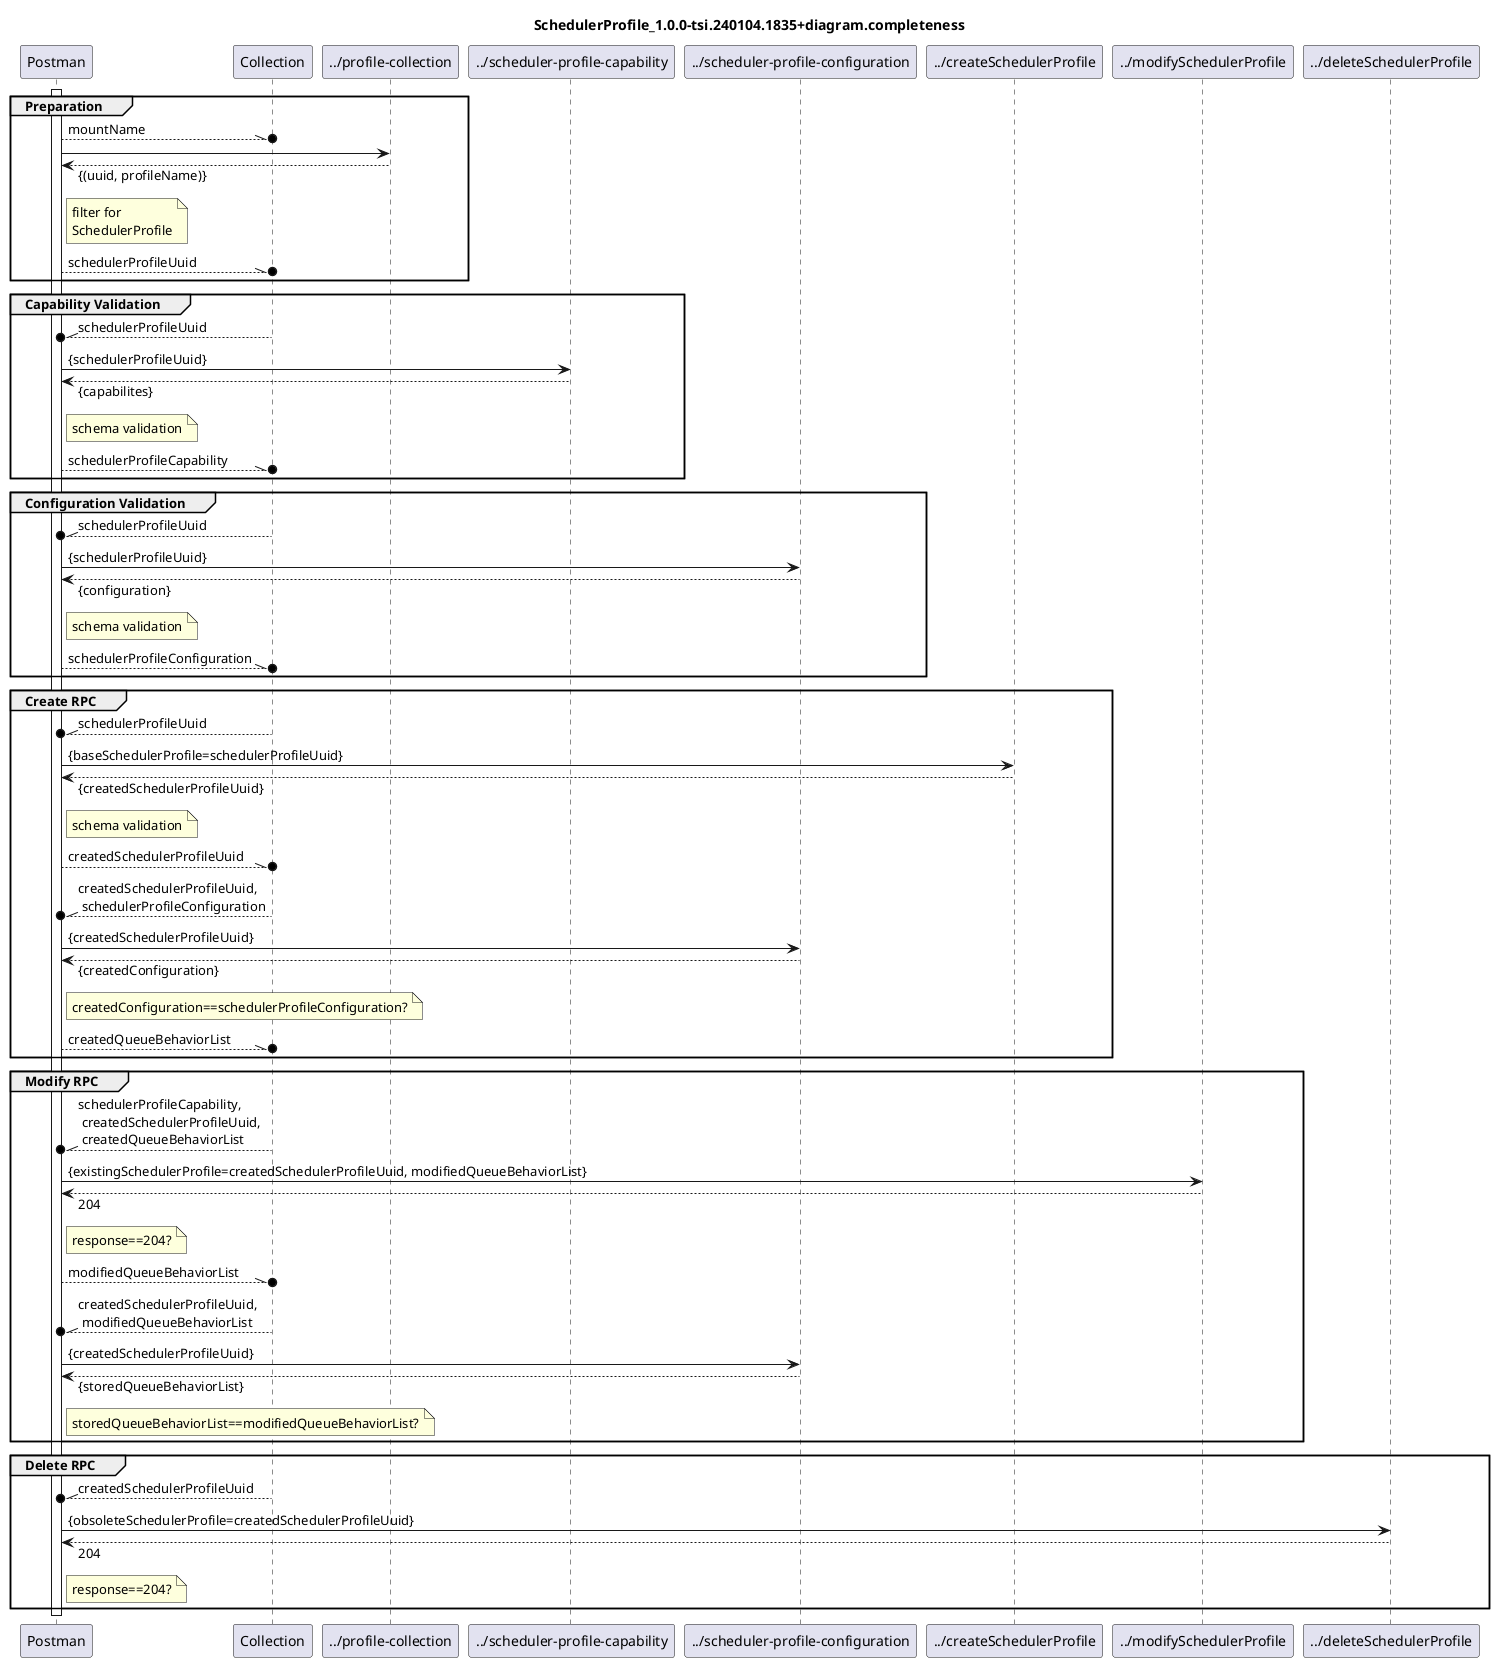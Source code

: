 @startuml SchProf_1.0.0-tsi.240104.1835+diagram.completeness
skinparam responseMessageBelowArrow true

title
SchedulerProfile_1.0.0-tsi.240104.1835+diagram.completeness
end title

participant "Postman" as Postman
participant "Collection" as Collection
participant "../profile-collection" as ProfileCollection
participant "../scheduler-profile-capability" as Capability
participant "../scheduler-profile-configuration" as Configuration
participant "../createSchedulerProfile" as CreateRpc
participant "../modifySchedulerProfile" as ModifyRpc
participant "../deleteSchedulerProfile" as DeleteRpc

activate Postman

group Preparation
  Postman --\\o Collection : mountName

  Postman -> ProfileCollection
  Postman <-- ProfileCollection : {(uuid, profileName)}
  note right Postman
    filter for
    SchedulerProfile
  end note
  Postman --\\o Collection : schedulerProfileUuid
end

group Capability Validation
Collection --\\o Postman : schedulerProfileUuid
  Postman -> Capability : {schedulerProfileUuid}
  Postman <-- Capability : {capabilites}
  note right Postman
    schema validation
  end note
  Postman --\\o Collection : schedulerProfileCapability
end

group Configuration Validation
  Collection --\\o Postman : schedulerProfileUuid
  Postman -> Configuration : {schedulerProfileUuid}
  Postman <-- Configuration : {configuration}
  note right Postman
    schema validation
  end note
  Postman --\\o Collection : schedulerProfileConfiguration
end

group Create RPC
  Collection --\\o Postman : schedulerProfileUuid
  Postman -> CreateRpc : {baseSchedulerProfile=schedulerProfileUuid}
  Postman <-- CreateRpc : {createdSchedulerProfileUuid}
  note right Postman
    schema validation
  end note
  Postman --\\o Collection : createdSchedulerProfileUuid
  Collection --\\o Postman : createdSchedulerProfileUuid,\n schedulerProfileConfiguration
  Postman -> Configuration : {createdSchedulerProfileUuid}
  Postman <-- Configuration : {createdConfiguration}
  note right Postman
    createdConfiguration==schedulerProfileConfiguration?
  end note
  Postman --\\o Collection : createdQueueBehaviorList
end

group Modify RPC
  Collection --\\o Postman : schedulerProfileCapability,\n createdSchedulerProfileUuid,\n createdQueueBehaviorList
  Postman -> ModifyRpc : {existingSchedulerProfile=createdSchedulerProfileUuid, modifiedQueueBehaviorList}
  Postman <-- ModifyRpc : 204
  note right Postman
    response==204?
  end note
  Postman --\\o Collection : modifiedQueueBehaviorList
  Collection --\\o Postman : createdSchedulerProfileUuid,\n modifiedQueueBehaviorList
  Postman -> Configuration : {createdSchedulerProfileUuid}
  Postman <-- Configuration : {storedQueueBehaviorList}
  note right Postman
    storedQueueBehaviorList==modifiedQueueBehaviorList?
  end note
end

group Delete RPC
  Collection --\\o Postman : createdSchedulerProfileUuid
  Postman -> DeleteRpc : {obsoleteSchedulerProfile=createdSchedulerProfileUuid}
  Postman <-- DeleteRpc : 204
  note right Postman
    response==204?
  end note
end

deactivate Postman

@enduml
